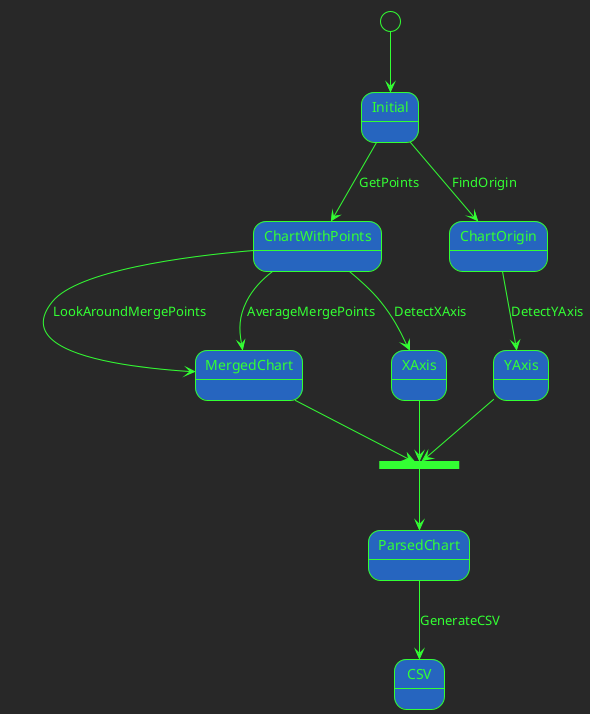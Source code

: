 @startuml

!theme crt-green

state Initial #2665bf
state ChartWithPoints #2665bf
state ChartOrigin #2665bf
state YAxis #2665bf
state MergedChart #2665bf
state XAxis #2665bf
state ParsedChart #2665bf
state CSV #2665bf

[*] --> Initial
Initial --> ChartWithPoints : GetPoints
ChartWithPoints --> MergedChart : LookAroundMergePoints
ChartWithPoints --> MergedChart : AverageMergePoints
Initial --> ChartOrigin : FindOrigin
ChartWithPoints --> XAxis : DetectXAxis
ChartOrigin --> YAxis : DetectYAxis

state csvJoin <<join>>
MergedChart --> csvJoin
XAxis --> csvJoin
YAxis --> csvJoin
csvJoin --> ParsedChart

ParsedChart --> CSV : GenerateCSV

@enduml

